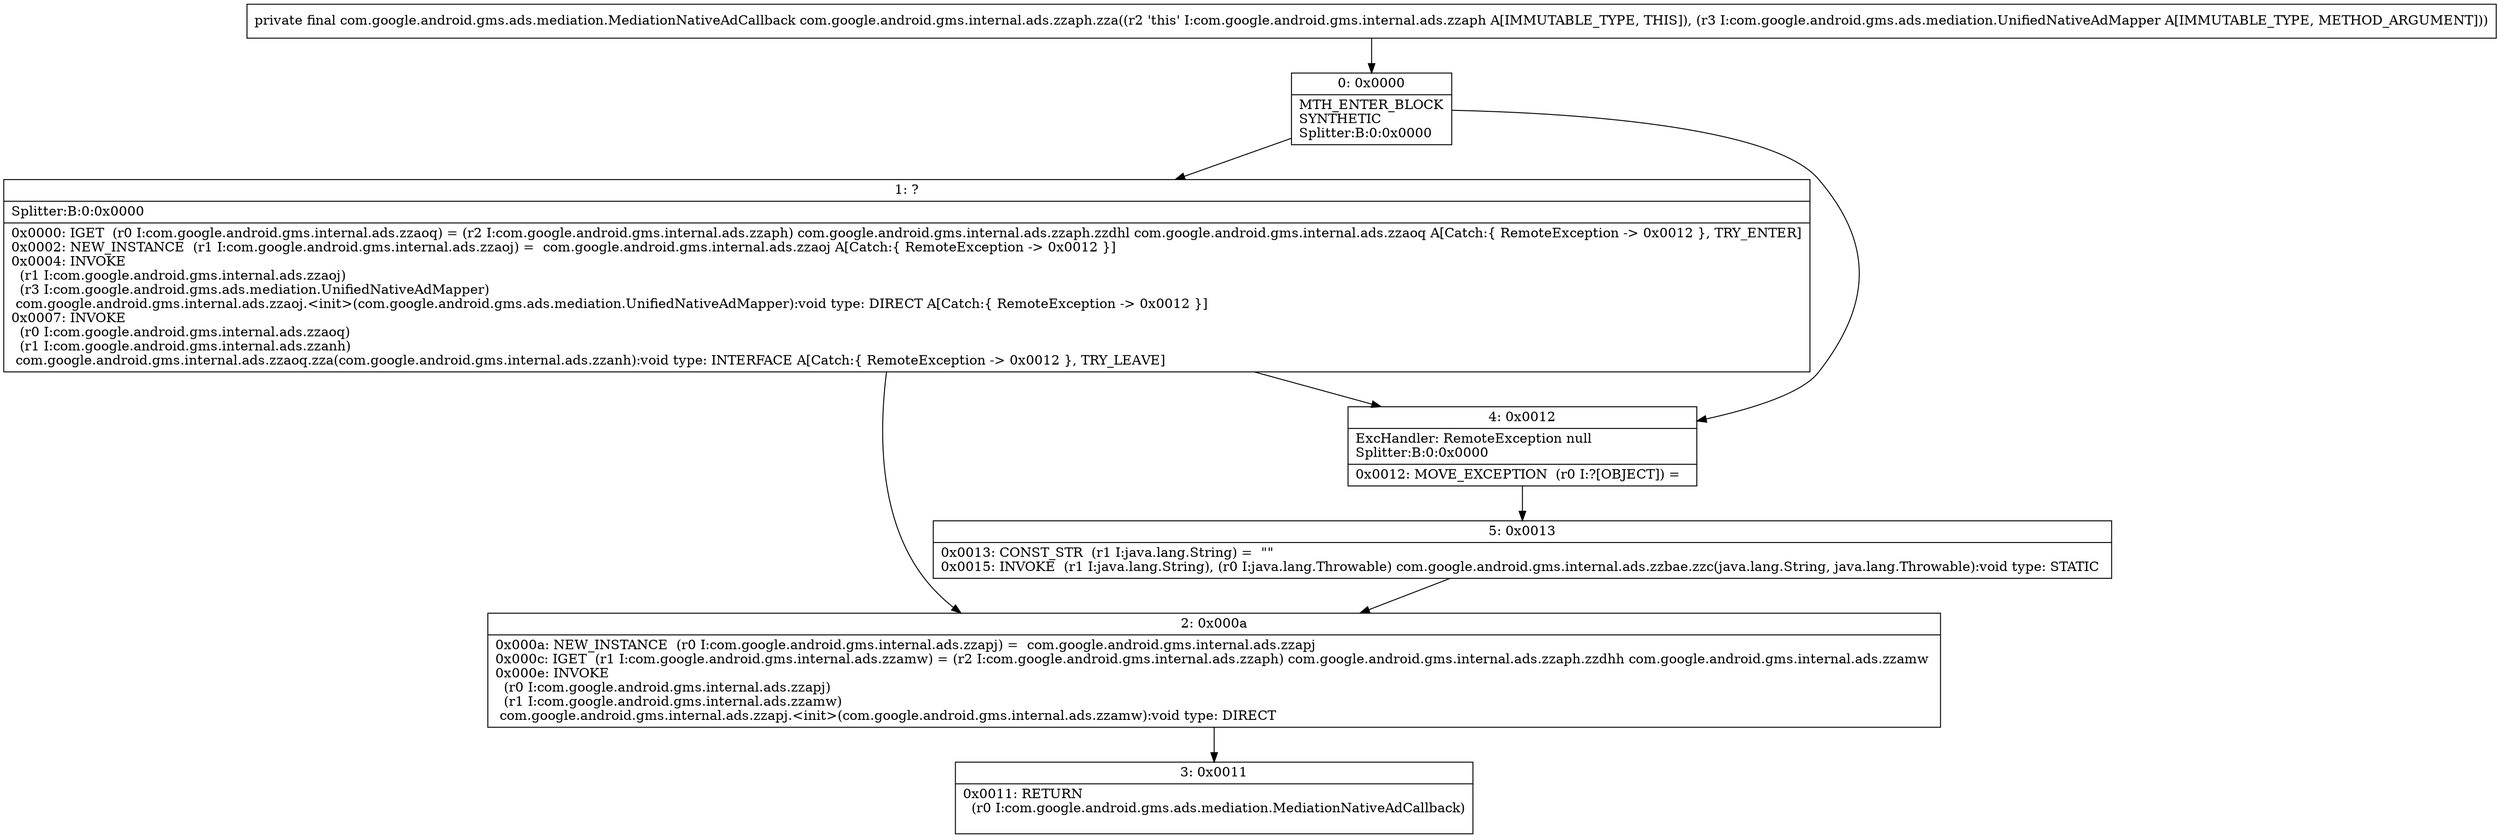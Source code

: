 digraph "CFG forcom.google.android.gms.internal.ads.zzaph.zza(Lcom\/google\/android\/gms\/ads\/mediation\/UnifiedNativeAdMapper;)Lcom\/google\/android\/gms\/ads\/mediation\/MediationNativeAdCallback;" {
Node_0 [shape=record,label="{0\:\ 0x0000|MTH_ENTER_BLOCK\lSYNTHETIC\lSplitter:B:0:0x0000\l}"];
Node_1 [shape=record,label="{1\:\ ?|Splitter:B:0:0x0000\l|0x0000: IGET  (r0 I:com.google.android.gms.internal.ads.zzaoq) = (r2 I:com.google.android.gms.internal.ads.zzaph) com.google.android.gms.internal.ads.zzaph.zzdhl com.google.android.gms.internal.ads.zzaoq A[Catch:\{ RemoteException \-\> 0x0012 \}, TRY_ENTER]\l0x0002: NEW_INSTANCE  (r1 I:com.google.android.gms.internal.ads.zzaoj) =  com.google.android.gms.internal.ads.zzaoj A[Catch:\{ RemoteException \-\> 0x0012 \}]\l0x0004: INVOKE  \l  (r1 I:com.google.android.gms.internal.ads.zzaoj)\l  (r3 I:com.google.android.gms.ads.mediation.UnifiedNativeAdMapper)\l com.google.android.gms.internal.ads.zzaoj.\<init\>(com.google.android.gms.ads.mediation.UnifiedNativeAdMapper):void type: DIRECT A[Catch:\{ RemoteException \-\> 0x0012 \}]\l0x0007: INVOKE  \l  (r0 I:com.google.android.gms.internal.ads.zzaoq)\l  (r1 I:com.google.android.gms.internal.ads.zzanh)\l com.google.android.gms.internal.ads.zzaoq.zza(com.google.android.gms.internal.ads.zzanh):void type: INTERFACE A[Catch:\{ RemoteException \-\> 0x0012 \}, TRY_LEAVE]\l}"];
Node_2 [shape=record,label="{2\:\ 0x000a|0x000a: NEW_INSTANCE  (r0 I:com.google.android.gms.internal.ads.zzapj) =  com.google.android.gms.internal.ads.zzapj \l0x000c: IGET  (r1 I:com.google.android.gms.internal.ads.zzamw) = (r2 I:com.google.android.gms.internal.ads.zzaph) com.google.android.gms.internal.ads.zzaph.zzdhh com.google.android.gms.internal.ads.zzamw \l0x000e: INVOKE  \l  (r0 I:com.google.android.gms.internal.ads.zzapj)\l  (r1 I:com.google.android.gms.internal.ads.zzamw)\l com.google.android.gms.internal.ads.zzapj.\<init\>(com.google.android.gms.internal.ads.zzamw):void type: DIRECT \l}"];
Node_3 [shape=record,label="{3\:\ 0x0011|0x0011: RETURN  \l  (r0 I:com.google.android.gms.ads.mediation.MediationNativeAdCallback)\l \l}"];
Node_4 [shape=record,label="{4\:\ 0x0012|ExcHandler: RemoteException null\lSplitter:B:0:0x0000\l|0x0012: MOVE_EXCEPTION  (r0 I:?[OBJECT]) =  \l}"];
Node_5 [shape=record,label="{5\:\ 0x0013|0x0013: CONST_STR  (r1 I:java.lang.String) =  \"\" \l0x0015: INVOKE  (r1 I:java.lang.String), (r0 I:java.lang.Throwable) com.google.android.gms.internal.ads.zzbae.zzc(java.lang.String, java.lang.Throwable):void type: STATIC \l}"];
MethodNode[shape=record,label="{private final com.google.android.gms.ads.mediation.MediationNativeAdCallback com.google.android.gms.internal.ads.zzaph.zza((r2 'this' I:com.google.android.gms.internal.ads.zzaph A[IMMUTABLE_TYPE, THIS]), (r3 I:com.google.android.gms.ads.mediation.UnifiedNativeAdMapper A[IMMUTABLE_TYPE, METHOD_ARGUMENT])) }"];
MethodNode -> Node_0;
Node_0 -> Node_1;
Node_0 -> Node_4;
Node_1 -> Node_2;
Node_1 -> Node_4;
Node_2 -> Node_3;
Node_4 -> Node_5;
Node_5 -> Node_2;
}

